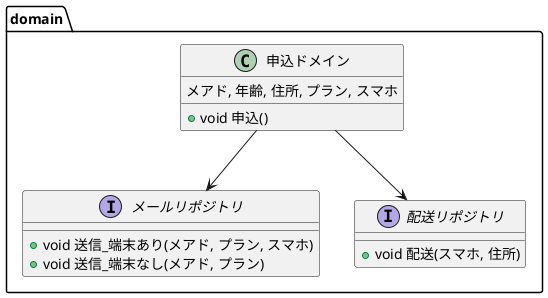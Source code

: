 @startuml

package domain {
class 申込ドメイン {
  メアド, 年齢, 住所, プラン, スマホ
  + void 申込()
}

interface メールリポジトリ {
  + void 送信_端末あり(メアド, プラン, スマホ)
  + void 送信_端末なし(メアド, プラン)
}

interface 配送リポジトリ {
  + void 配送(スマホ, 住所)
}

申込ドメイン --> メールリポジトリ
申込ドメイン -d-> 配送リポジトリ

メールリポジトリ -[hidden]r-> 配送リポジトリ
}

@enduml